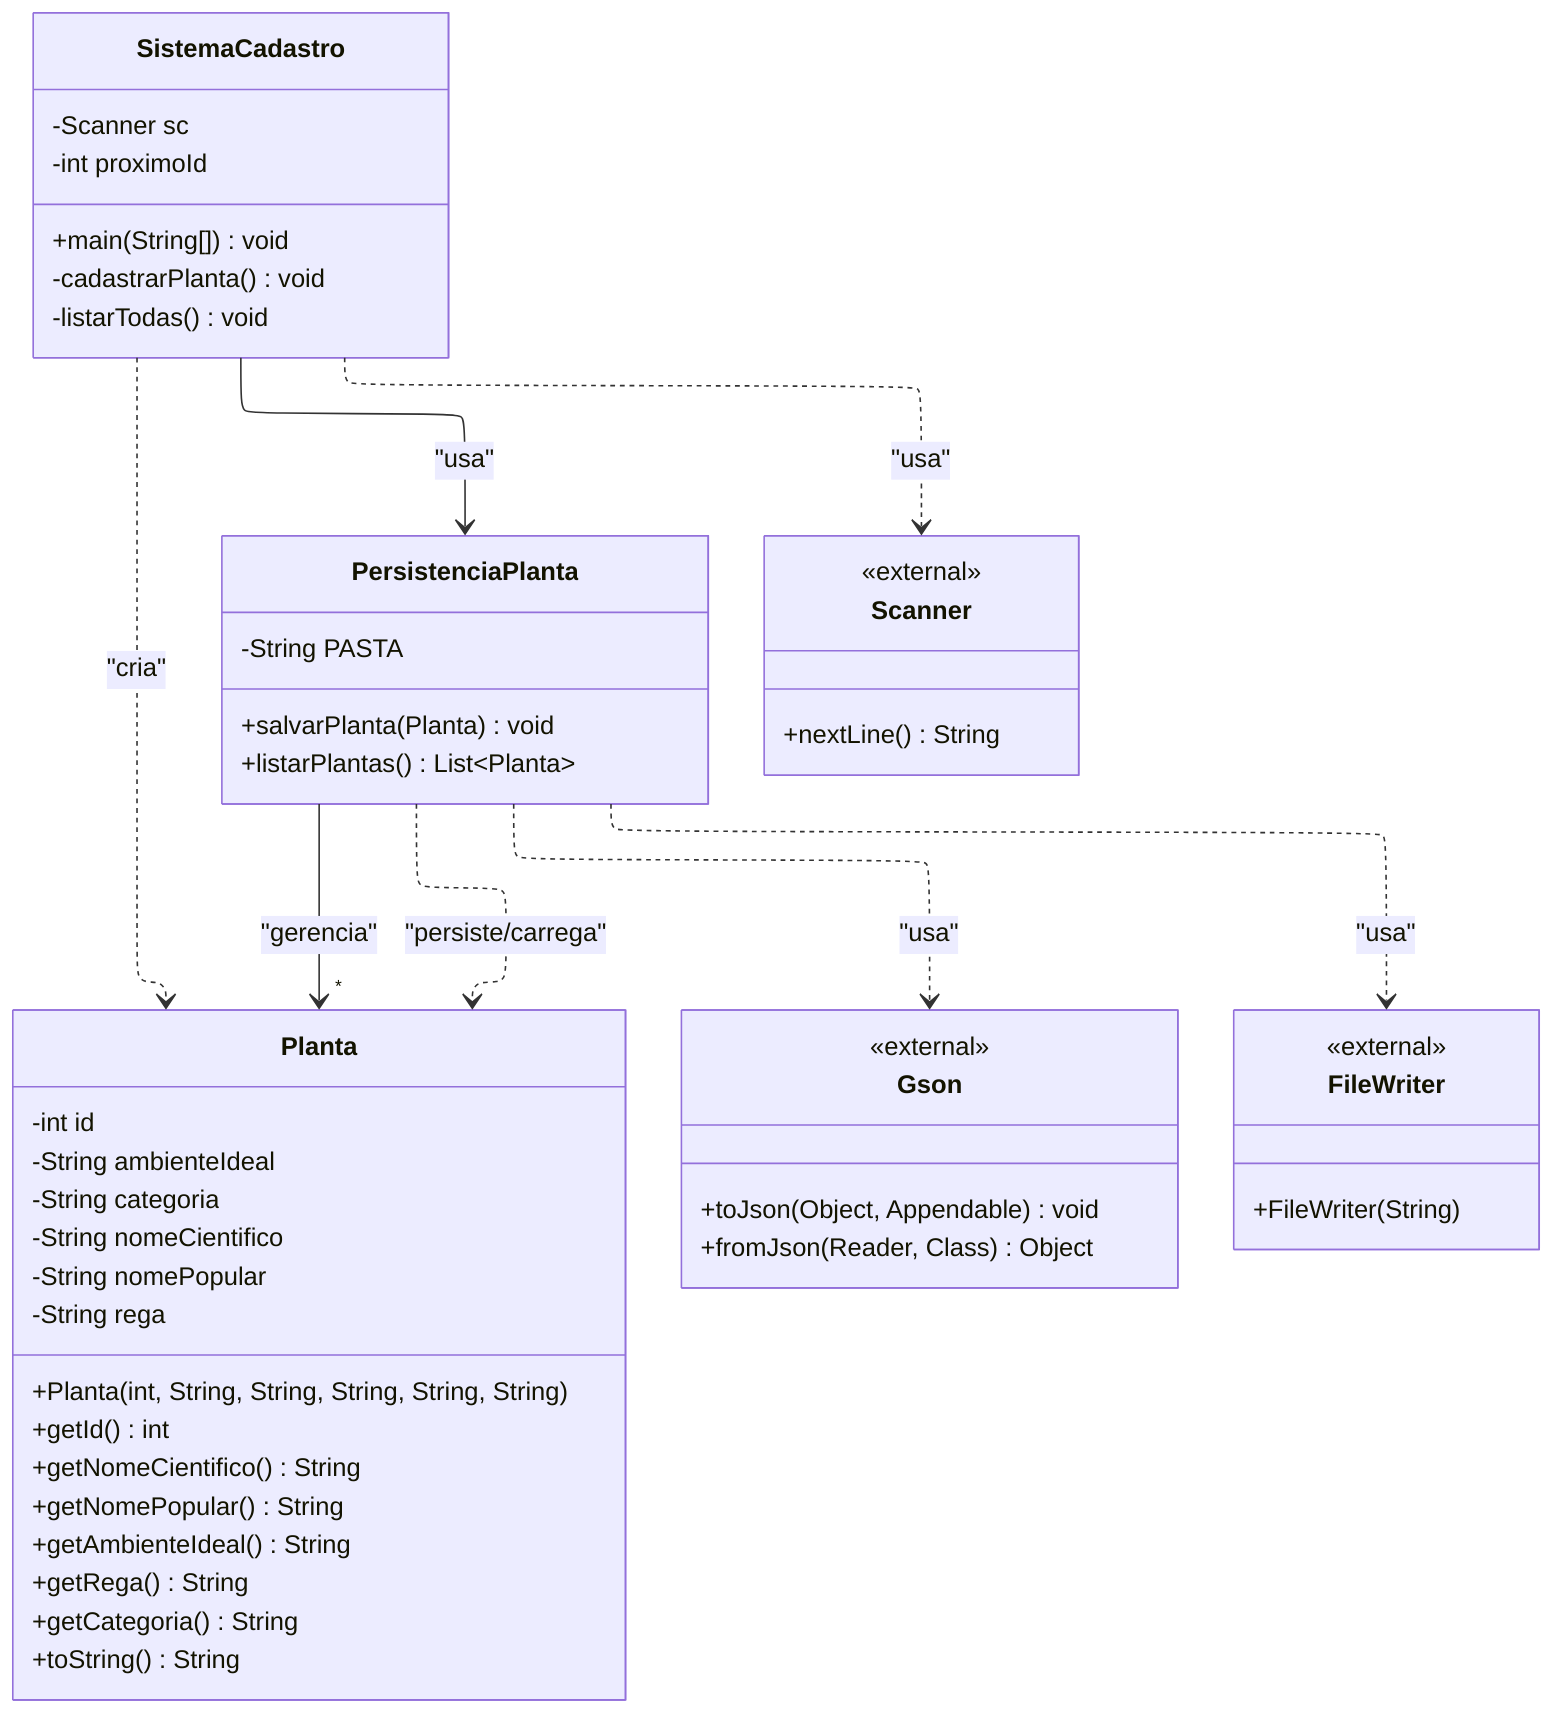 ---
config:
  layout: elk
---
classDiagram
direction TB
    class Planta {
	    -int id
	    -String ambienteIdeal
	    -String categoria
	    -String nomeCientifico
	    -String nomePopular
	    -String rega
	    +Planta(int, String, String, String, String, String)
	    +getId() int
	    +getNomeCientifico() String
	    +getNomePopular() String
	    +getAmbienteIdeal() String
	    +getRega() String
	    +getCategoria() String
	    +toString() String
    }
    class SistemaCadastro {
	    -Scanner sc
	    -int proximoId
	    +main(String[]) void
	    -cadastrarPlanta() void
	    -listarTodas() void
    }
    class PersistenciaPlanta {
	    -String PASTA
	    +salvarPlanta(Planta) void
	    +listarPlantas() List~Planta~
    }
    class Gson {
	    +toJson(Object, Appendable) void
	    +fromJson(Reader, Class) Object
    }
    class Scanner {
	    +nextLine() String
    }
    class FileWriter {
	    +FileWriter(String)
    }

	<<external>> Gson
	<<external>> Scanner
	<<external>> FileWriter

    SistemaCadastro ..> Planta : "cria"
    SistemaCadastro --> PersistenciaPlanta : "usa"
    PersistenciaPlanta ..> Planta : "persiste/carrega"
    PersistenciaPlanta --> "*" Planta : "gerencia"
    PersistenciaPlanta ..> Gson : "usa"
    PersistenciaPlanta ..> FileWriter : "usa"
    SistemaCadastro ..> Scanner : "usa"